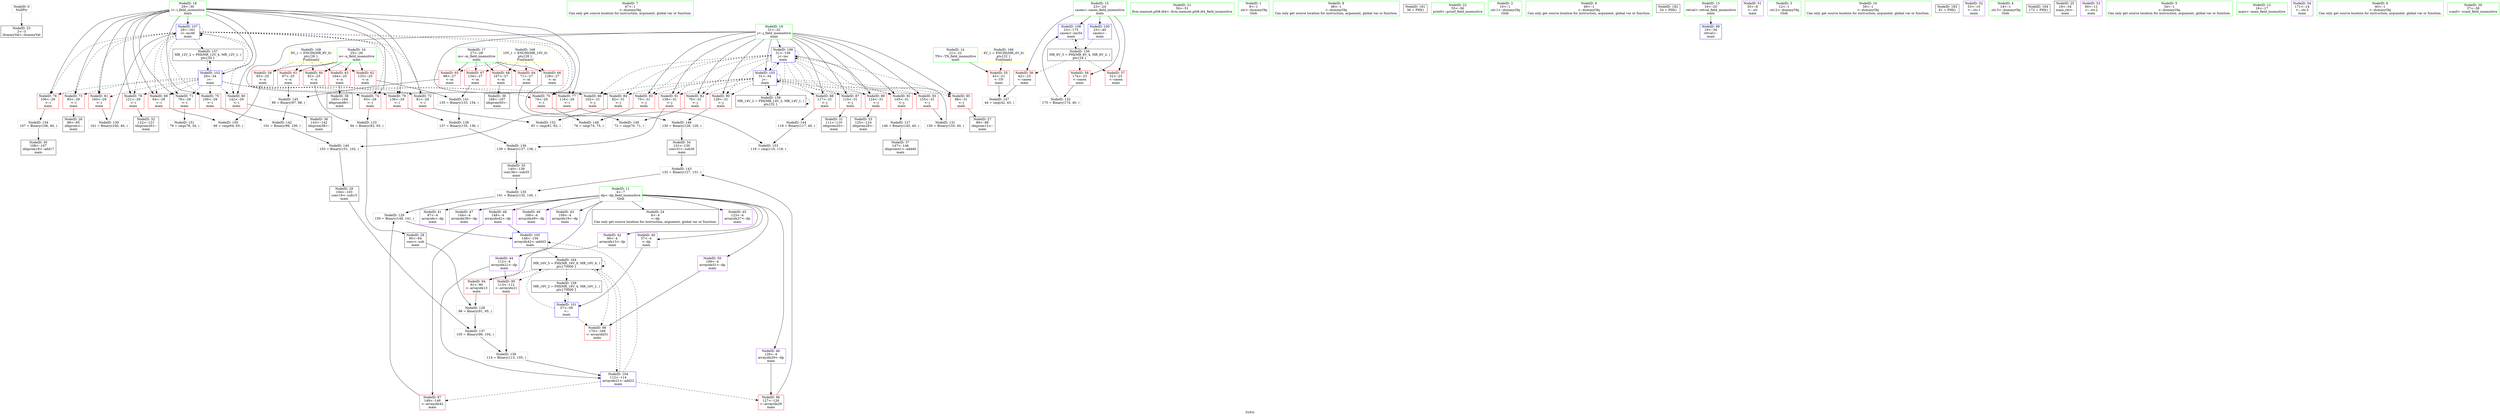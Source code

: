 digraph "SVFG" {
	label="SVFG";

	Node0x5611c50bfa20 [shape=record,color=grey,label="{NodeID: 0\nNullPtr}"];
	Node0x5611c50bfa20 -> Node0x5611c50d4f10[style=solid];
	Node0x5611c50d9600 [shape=record,color=red,label="{NodeID: 90\n129\<--31\n\<--j\nmain\n}"];
	Node0x5611c50d9600 -> Node0x5611c50ddfa0[style=solid];
	Node0x5611c50d4240 [shape=record,color=green,label="{NodeID: 7\n47\<--1\n\<--dummyObj\nCan only get source location for instruction, argument, global var or function.}"];
	Node0x5611c50d6490 [shape=record,color=red,label="{NodeID: 97\n149\<--148\n\<--arrayidx42\nmain\n}"];
	Node0x5611c50d6490 -> Node0x5611c50dc620[style=solid];
	Node0x5611c50bef40 [shape=record,color=green,label="{NodeID: 14\n21\<--22\nTN\<--TN_field_insensitive\nmain\n}"];
	Node0x5611c50bef40 -> Node0x5611c50d7990[style=solid];
	Node0x5611c50d6a40 [shape=record,color=blue,label="{NodeID: 104\n112\<--114\narrayidx21\<--add22\nmain\n}"];
	Node0x5611c50d6a40 -> Node0x5611c50d63c0[style=dashed];
	Node0x5611c50d6a40 -> Node0x5611c50d6490[style=dashed];
	Node0x5611c50d6a40 -> Node0x5611c50d6b10[style=dashed];
	Node0x5611c50d6a40 -> Node0x5611c50e75a0[style=dashed];
	Node0x5611c50d4d10 [shape=record,color=green,label="{NodeID: 21\n50\<--51\nllvm.memset.p0i8.i64\<--llvm.memset.p0i8.i64_field_insensitive\n}"];
	Node0x5611c50d5380 [shape=record,color=black,label="{NodeID: 28\n95\<--94\nconv\<--sub\nmain\n}"];
	Node0x5611c50d5380 -> Node0x5611c50dc4a0[style=solid];
	Node0x5611c50d5930 [shape=record,color=black,label="{NodeID: 35\n140\<--139\nconv36\<--sub35\nmain\n}"];
	Node0x5611c50d5930 -> Node0x5611c50dcf20[style=solid];
	Node0x5611c50d5ee0 [shape=record,color=purple,label="{NodeID: 42\n90\<--4\narrayidx13\<--dp\nmain\n}"];
	Node0x5611c50d5ee0 -> Node0x5611c50d9940[style=solid];
	Node0x5611c50dcaa0 [shape=record,color=grey,label="{NodeID: 132\n175 = Binary(174, 40, )\n}"];
	Node0x5611c50dcaa0 -> Node0x5611c50d6d80[style=solid];
	Node0x5611c50d74b0 [shape=record,color=purple,label="{NodeID: 49\n166\<--4\narrayidx49\<--dp\nmain\n}"];
	Node0x5611c50dd520 [shape=record,color=grey,label="{NodeID: 139\n114 = Binary(113, 105, )\n}"];
	Node0x5611c50dd520 -> Node0x5611c50d6a40[style=solid];
	Node0x5611c50d7a60 [shape=record,color=red,label="{NodeID: 56\n42\<--23\n\<--casen\nmain\n}"];
	Node0x5611c50d7a60 -> Node0x5611c50de120[style=solid];
	Node0x5611c50ddfa0 [shape=record,color=grey,label="{NodeID: 146\n130 = Binary(128, 129, )\n}"];
	Node0x5611c50ddfa0 -> Node0x5611c50d5860[style=solid];
	Node0x5611c50d8010 [shape=record,color=red,label="{NodeID: 63\n164\<--25\n\<--n\nmain\n}"];
	Node0x5611c50d8010 -> Node0x5611c50d5ba0[style=solid];
	Node0x5611c50dea20 [shape=record,color=grey,label="{NodeID: 153\n119 = cmp(116, 118, )\n}"];
	Node0x5611c50d85c0 [shape=record,color=red,label="{NodeID: 70\n74\<--29\n\<--i\nmain\n}"];
	Node0x5611c50d85c0 -> Node0x5611c50de2a0[style=solid];
	Node0x5611c50d8b70 [shape=record,color=red,label="{NodeID: 77\n116\<--29\n\<--i\nmain\n}"];
	Node0x5611c50d8b70 -> Node0x5611c50dea20[style=solid];
	Node0x5611c50d9120 [shape=record,color=red,label="{NodeID: 84\n82\<--31\n\<--j\nmain\n}"];
	Node0x5611c50d9120 -> Node0x5611c50de8a0[style=solid];
	Node0x5611c50be910 [shape=record,color=green,label="{NodeID: 1\n8\<--1\n.str\<--dummyObj\nGlob }"];
	Node0x5611c50d96d0 [shape=record,color=red,label="{NodeID: 91\n138\<--31\n\<--j\nmain\n}"];
	Node0x5611c50d96d0 -> Node0x5611c50dd0a0[style=solid];
	Node0x5611c50d42d0 [shape=record,color=green,label="{NodeID: 8\n48\<--1\n\<--dummyObj\nCan only get source location for instruction, argument, global var or function.}"];
	Node0x5611c50efea0 [shape=record,color=black,label="{NodeID: 181\n36 = PHI()\n}"];
	Node0x5611c50d6560 [shape=record,color=red,label="{NodeID: 98\n170\<--169\n\<--arrayidx51\nmain\n}"];
	Node0x5611c50bf010 [shape=record,color=green,label="{NodeID: 15\n23\<--24\ncasen\<--casen_field_insensitive\nmain\n}"];
	Node0x5611c50bf010 -> Node0x5611c50d7a60[style=solid];
	Node0x5611c50bf010 -> Node0x5611c50d7b30[style=solid];
	Node0x5611c50bf010 -> Node0x5611c50d7c00[style=solid];
	Node0x5611c50bf010 -> Node0x5611c50d6700[style=solid];
	Node0x5611c50bf010 -> Node0x5611c50d6d80[style=solid];
	Node0x5611c50d6b10 [shape=record,color=blue,label="{NodeID: 105\n148\<--150\narrayidx42\<--add43\nmain\n}"];
	Node0x5611c50d6b10 -> Node0x5611c50e75a0[style=dashed];
	Node0x5611c50d4e10 [shape=record,color=green,label="{NodeID: 22\n55\<--56\nprintf\<--printf_field_insensitive\n}"];
	Node0x5611c50d5450 [shape=record,color=black,label="{NodeID: 29\n104\<--103\nconv16\<--sub15\nmain\n}"];
	Node0x5611c50d5450 -> Node0x5611c50dd220[style=solid];
	Node0x5611c50d5a00 [shape=record,color=black,label="{NodeID: 36\n143\<--142\nidxprom38\<--\nmain\n}"];
	Node0x5611c50d5fb0 [shape=record,color=purple,label="{NodeID: 43\n109\<--4\narrayidx19\<--dp\nmain\n}"];
	Node0x5611c50dcc20 [shape=record,color=grey,label="{NodeID: 133\n94 = Binary(92, 93, )\n}"];
	Node0x5611c50dcc20 -> Node0x5611c50d5380[style=solid];
	Node0x5611c50d7580 [shape=record,color=purple,label="{NodeID: 50\n169\<--4\narrayidx51\<--dp\nmain\n}"];
	Node0x5611c50d7580 -> Node0x5611c50d6560[style=solid];
	Node0x5611c50dd6a0 [shape=record,color=grey,label="{NodeID: 140\n103 = Binary(101, 102, )\n}"];
	Node0x5611c50dd6a0 -> Node0x5611c50d5450[style=solid];
	Node0x5611c50d7b30 [shape=record,color=red,label="{NodeID: 57\n52\<--23\n\<--casen\nmain\n}"];
	Node0x5611c50de120 [shape=record,color=grey,label="{NodeID: 147\n44 = cmp(42, 43, )\n}"];
	Node0x5611c50d80e0 [shape=record,color=red,label="{NodeID: 64\n71\<--27\n\<--m\nmain\n}"];
	Node0x5611c50d80e0 -> Node0x5611c50de420[style=solid];
	Node0x5611c50d8690 [shape=record,color=red,label="{NodeID: 71\n78\<--29\n\<--i\nmain\n}"];
	Node0x5611c50d8690 -> Node0x5611c50de720[style=solid];
	Node0x5611c50d8c40 [shape=record,color=red,label="{NodeID: 78\n121\<--29\n\<--i\nmain\n}"];
	Node0x5611c50d8c40 -> Node0x5611c50d56c0[style=solid];
	Node0x5611c50e8780 [shape=record,color=yellow,style=double,label="{NodeID: 168\n8V_1 = ENCHI(MR_8V_0)\npts\{26 \}\nFun[main]}"];
	Node0x5611c50e8780 -> Node0x5611c50d7cd0[style=dashed];
	Node0x5611c50e8780 -> Node0x5611c50d7da0[style=dashed];
	Node0x5611c50e8780 -> Node0x5611c50d7e70[style=dashed];
	Node0x5611c50e8780 -> Node0x5611c50d7f40[style=dashed];
	Node0x5611c50e8780 -> Node0x5611c50d8010[style=dashed];
	Node0x5611c50d91f0 [shape=record,color=red,label="{NodeID: 85\n88\<--31\n\<--j\nmain\n}"];
	Node0x5611c50d91f0 -> Node0x5611c50d52b0[style=solid];
	Node0x5611c50bffd0 [shape=record,color=green,label="{NodeID: 2\n10\<--1\n.str.1\<--dummyObj\nGlob }"];
	Node0x5611c50d97a0 [shape=record,color=red,label="{NodeID: 92\n145\<--31\n\<--j\nmain\n}"];
	Node0x5611c50d97a0 -> Node0x5611c50dc320[style=solid];
	Node0x5611c50d4580 [shape=record,color=green,label="{NodeID: 9\n49\<--1\n\<--dummyObj\nCan only get source location for instruction, argument, global var or function.}"];
	Node0x5611c50effa0 [shape=record,color=black,label="{NodeID: 182\n54 = PHI()\n}"];
	Node0x5611c50d6630 [shape=record,color=blue,label="{NodeID: 99\n19\<--34\nretval\<--\nmain\n}"];
	Node0x5611c50bf0e0 [shape=record,color=green,label="{NodeID: 16\n25\<--26\nn\<--n_field_insensitive\nmain\n}"];
	Node0x5611c50bf0e0 -> Node0x5611c50d7cd0[style=solid];
	Node0x5611c50bf0e0 -> Node0x5611c50d7da0[style=solid];
	Node0x5611c50bf0e0 -> Node0x5611c50d7e70[style=solid];
	Node0x5611c50bf0e0 -> Node0x5611c50d7f40[style=solid];
	Node0x5611c50bf0e0 -> Node0x5611c50d8010[style=solid];
	Node0x5611c50d6be0 [shape=record,color=blue,label="{NodeID: 106\n31\<--156\nj\<--inc\nmain\n}"];
	Node0x5611c50d6be0 -> Node0x5611c50d8f80[style=dashed];
	Node0x5611c50d6be0 -> Node0x5611c50d9050[style=dashed];
	Node0x5611c50d6be0 -> Node0x5611c50d9120[style=dashed];
	Node0x5611c50d6be0 -> Node0x5611c50d91f0[style=dashed];
	Node0x5611c50d6be0 -> Node0x5611c50d92c0[style=dashed];
	Node0x5611c50d6be0 -> Node0x5611c50d9390[style=dashed];
	Node0x5611c50d6be0 -> Node0x5611c50d9460[style=dashed];
	Node0x5611c50d6be0 -> Node0x5611c50d9530[style=dashed];
	Node0x5611c50d6be0 -> Node0x5611c50d9600[style=dashed];
	Node0x5611c50d6be0 -> Node0x5611c50d96d0[style=dashed];
	Node0x5611c50d6be0 -> Node0x5611c50d97a0[style=dashed];
	Node0x5611c50d6be0 -> Node0x5611c50d9870[style=dashed];
	Node0x5611c50d6be0 -> Node0x5611c50d6970[style=dashed];
	Node0x5611c50d6be0 -> Node0x5611c50d6be0[style=dashed];
	Node0x5611c50d6be0 -> Node0x5611c50e57a0[style=dashed];
	Node0x5611c50d4f10 [shape=record,color=black,label="{NodeID: 23\n2\<--3\ndummyVal\<--dummyVal\n}"];
	Node0x5611c50d5520 [shape=record,color=black,label="{NodeID: 30\n108\<--107\nidxprom18\<--add17\nmain\n}"];
	Node0x5611c50d5ad0 [shape=record,color=black,label="{NodeID: 37\n147\<--146\nidxprom41\<--add40\nmain\n}"];
	Node0x5611c50dc320 [shape=record,color=grey,label="{NodeID: 127\n146 = Binary(145, 40, )\n}"];
	Node0x5611c50dc320 -> Node0x5611c50d5ad0[style=solid];
	Node0x5611c50d6080 [shape=record,color=purple,label="{NodeID: 44\n112\<--4\narrayidx21\<--dp\nmain\n}"];
	Node0x5611c50d6080 -> Node0x5611c50d9a10[style=solid];
	Node0x5611c50d6080 -> Node0x5611c50d6a40[style=solid];
	Node0x5611c50dcda0 [shape=record,color=grey,label="{NodeID: 134\n107 = Binary(106, 40, )\n}"];
	Node0x5611c50dcda0 -> Node0x5611c50d5520[style=solid];
	Node0x5611c50d7650 [shape=record,color=purple,label="{NodeID: 51\n35\<--8\n\<--.str\nmain\n}"];
	Node0x5611c50dd820 [shape=record,color=grey,label="{NodeID: 141\n135 = Binary(133, 134, )\n}"];
	Node0x5611c50dd820 -> Node0x5611c50dd3a0[style=solid];
	Node0x5611c50d7c00 [shape=record,color=red,label="{NodeID: 58\n174\<--23\n\<--casen\nmain\n}"];
	Node0x5611c50d7c00 -> Node0x5611c50dcaa0[style=solid];
	Node0x5611c50de2a0 [shape=record,color=grey,label="{NodeID: 148\n76 = cmp(74, 75, )\n}"];
	Node0x5611c50d81b0 [shape=record,color=red,label="{NodeID: 65\n98\<--27\n\<--m\nmain\n}"];
	Node0x5611c50d81b0 -> Node0x5611c50dde20[style=solid];
	Node0x5611c50d8760 [shape=record,color=red,label="{NodeID: 72\n81\<--29\n\<--i\nmain\n}"];
	Node0x5611c50d8760 -> Node0x5611c50de8a0[style=solid];
	Node0x5611c50d8d10 [shape=record,color=red,label="{NodeID: 79\n136\<--29\n\<--i\nmain\n}"];
	Node0x5611c50d8d10 -> Node0x5611c50dd3a0[style=solid];
	Node0x5611c50e8860 [shape=record,color=yellow,style=double,label="{NodeID: 169\n10V_1 = ENCHI(MR_10V_0)\npts\{28 \}\nFun[main]}"];
	Node0x5611c50e8860 -> Node0x5611c50d80e0[style=dashed];
	Node0x5611c50e8860 -> Node0x5611c50d81b0[style=dashed];
	Node0x5611c50e8860 -> Node0x5611c50d8280[style=dashed];
	Node0x5611c50e8860 -> Node0x5611c50d8350[style=dashed];
	Node0x5611c50e8860 -> Node0x5611c50d8420[style=dashed];
	Node0x5611c50d92c0 [shape=record,color=red,label="{NodeID: 86\n102\<--31\n\<--j\nmain\n}"];
	Node0x5611c50d92c0 -> Node0x5611c50dd6a0[style=solid];
	Node0x5611c50be790 [shape=record,color=green,label="{NodeID: 3\n12\<--1\n.str.2\<--dummyObj\nGlob }"];
	Node0x5611c50d9870 [shape=record,color=red,label="{NodeID: 93\n155\<--31\n\<--j\nmain\n}"];
	Node0x5611c50d9870 -> Node0x5611c50dc920[style=solid];
	Node0x5611c50d4650 [shape=record,color=green,label="{NodeID: 10\n59\<--1\n\<--dummyObj\nCan only get source location for instruction, argument, global var or function.}"];
	Node0x5611c50f00a0 [shape=record,color=black,label="{NodeID: 183\n61 = PHI()\n}"];
	Node0x5611c50d6700 [shape=record,color=blue,label="{NodeID: 100\n23\<--40\ncasen\<--\nmain\n}"];
	Node0x5611c50d6700 -> Node0x5611c50e4da0[style=dashed];
	Node0x5611c50bf1b0 [shape=record,color=green,label="{NodeID: 17\n27\<--28\nm\<--m_field_insensitive\nmain\n}"];
	Node0x5611c50bf1b0 -> Node0x5611c50d80e0[style=solid];
	Node0x5611c50bf1b0 -> Node0x5611c50d81b0[style=solid];
	Node0x5611c50bf1b0 -> Node0x5611c50d8280[style=solid];
	Node0x5611c50bf1b0 -> Node0x5611c50d8350[style=solid];
	Node0x5611c50bf1b0 -> Node0x5611c50d8420[style=solid];
	Node0x5611c50d6cb0 [shape=record,color=blue,label="{NodeID: 107\n29\<--161\ni\<--inc46\nmain\n}"];
	Node0x5611c50d6cb0 -> Node0x5611c50d84f0[style=dashed];
	Node0x5611c50d6cb0 -> Node0x5611c50d85c0[style=dashed];
	Node0x5611c50d6cb0 -> Node0x5611c50d8690[style=dashed];
	Node0x5611c50d6cb0 -> Node0x5611c50d8760[style=dashed];
	Node0x5611c50d6cb0 -> Node0x5611c50d8830[style=dashed];
	Node0x5611c50d6cb0 -> Node0x5611c50d8900[style=dashed];
	Node0x5611c50d6cb0 -> Node0x5611c50d89d0[style=dashed];
	Node0x5611c50d6cb0 -> Node0x5611c50d8aa0[style=dashed];
	Node0x5611c50d6cb0 -> Node0x5611c50d8b70[style=dashed];
	Node0x5611c50d6cb0 -> Node0x5611c50d8c40[style=dashed];
	Node0x5611c50d6cb0 -> Node0x5611c50d8d10[style=dashed];
	Node0x5611c50d6cb0 -> Node0x5611c50d8de0[style=dashed];
	Node0x5611c50d6cb0 -> Node0x5611c50d8eb0[style=dashed];
	Node0x5611c50d6cb0 -> Node0x5611c50d6cb0[style=dashed];
	Node0x5611c50d6cb0 -> Node0x5611c50e52a0[style=dashed];
	Node0x5611c50d5010 [shape=record,color=black,label="{NodeID: 24\n6\<--4\n\<--dp\nCan only get source location for instruction, argument, global var or function.}"];
	Node0x5611c50d55f0 [shape=record,color=black,label="{NodeID: 31\n111\<--110\nidxprom20\<--\nmain\n}"];
	Node0x5611c50d5ba0 [shape=record,color=black,label="{NodeID: 38\n165\<--164\nidxprom48\<--\nmain\n}"];
	Node0x5611c50dc4a0 [shape=record,color=grey,label="{NodeID: 128\n96 = Binary(91, 95, )\n}"];
	Node0x5611c50dc4a0 -> Node0x5611c50dd220[style=solid];
	Node0x5611c50d6150 [shape=record,color=purple,label="{NodeID: 45\n123\<--4\narrayidx27\<--dp\nmain\n}"];
	Node0x5611c50dcf20 [shape=record,color=grey,label="{NodeID: 135\n141 = Binary(132, 140, )\n}"];
	Node0x5611c50dcf20 -> Node0x5611c50dc620[style=solid];
	Node0x5611c50d7720 [shape=record,color=purple,label="{NodeID: 52\n53\<--10\n\<--.str.1\nmain\n}"];
	Node0x5611c50dd9a0 [shape=record,color=grey,label="{NodeID: 142\n101 = Binary(99, 100, )\n}"];
	Node0x5611c50dd9a0 -> Node0x5611c50dd6a0[style=solid];
	Node0x5611c50d7cd0 [shape=record,color=red,label="{NodeID: 59\n65\<--25\n\<--n\nmain\n}"];
	Node0x5611c50d7cd0 -> Node0x5611c50de5a0[style=solid];
	Node0x5611c50de420 [shape=record,color=grey,label="{NodeID: 149\n72 = cmp(70, 71, )\n}"];
	Node0x5611c50d8280 [shape=record,color=red,label="{NodeID: 66\n128\<--27\n\<--m\nmain\n}"];
	Node0x5611c50d8280 -> Node0x5611c50ddfa0[style=solid];
	Node0x5611c50e4da0 [shape=record,color=black,label="{NodeID: 156\nMR_6V_3 = PHI(MR_6V_4, MR_6V_2, )\npts\{24 \}\n}"];
	Node0x5611c50e4da0 -> Node0x5611c50d7a60[style=dashed];
	Node0x5611c50e4da0 -> Node0x5611c50d7b30[style=dashed];
	Node0x5611c50e4da0 -> Node0x5611c50d7c00[style=dashed];
	Node0x5611c50e4da0 -> Node0x5611c50d6d80[style=dashed];
	Node0x5611c50d8830 [shape=record,color=red,label="{NodeID: 73\n85\<--29\n\<--i\nmain\n}"];
	Node0x5611c50d8830 -> Node0x5611c50d51e0[style=solid];
	Node0x5611c50d8de0 [shape=record,color=red,label="{NodeID: 80\n142\<--29\n\<--i\nmain\n}"];
	Node0x5611c50d8de0 -> Node0x5611c50d5a00[style=solid];
	Node0x5611c50d9390 [shape=record,color=red,label="{NodeID: 87\n110\<--31\n\<--j\nmain\n}"];
	Node0x5611c50d9390 -> Node0x5611c50d55f0[style=solid];
	Node0x5611c50be820 [shape=record,color=green,label="{NodeID: 4\n14\<--1\n.str.3\<--dummyObj\nGlob }"];
	Node0x5611c50d9940 [shape=record,color=red,label="{NodeID: 94\n91\<--90\n\<--arrayidx13\nmain\n}"];
	Node0x5611c50d9940 -> Node0x5611c50dc4a0[style=solid];
	Node0x5611c50bec70 [shape=record,color=green,label="{NodeID: 11\n4\<--7\ndp\<--dp_field_insensitive\nGlob }"];
	Node0x5611c50bec70 -> Node0x5611c50d5010[style=solid];
	Node0x5611c50bec70 -> Node0x5611c50d5d40[style=solid];
	Node0x5611c50bec70 -> Node0x5611c50d5e10[style=solid];
	Node0x5611c50bec70 -> Node0x5611c50d5ee0[style=solid];
	Node0x5611c50bec70 -> Node0x5611c50d5fb0[style=solid];
	Node0x5611c50bec70 -> Node0x5611c50d6080[style=solid];
	Node0x5611c50bec70 -> Node0x5611c50d6150[style=solid];
	Node0x5611c50bec70 -> Node0x5611c50d6220[style=solid];
	Node0x5611c50bec70 -> Node0x5611c50d62f0[style=solid];
	Node0x5611c50bec70 -> Node0x5611c50d73e0[style=solid];
	Node0x5611c50bec70 -> Node0x5611c50d74b0[style=solid];
	Node0x5611c50bec70 -> Node0x5611c50d7580[style=solid];
	Node0x5611c50f01a0 [shape=record,color=black,label="{NodeID: 184\n172 = PHI()\n}"];
	Node0x5611c50d67d0 [shape=record,color=blue,label="{NodeID: 101\n57\<--59\n\<--\nmain\n}"];
	Node0x5611c50d67d0 -> Node0x5611c50d6560[style=dashed];
	Node0x5611c50d67d0 -> Node0x5611c50e5ca0[style=dashed];
	Node0x5611c50d67d0 -> Node0x5611c50e75a0[style=dashed];
	Node0x5611c50d4b60 [shape=record,color=green,label="{NodeID: 18\n29\<--30\ni\<--i_field_insensitive\nmain\n}"];
	Node0x5611c50d4b60 -> Node0x5611c50d84f0[style=solid];
	Node0x5611c50d4b60 -> Node0x5611c50d85c0[style=solid];
	Node0x5611c50d4b60 -> Node0x5611c50d8690[style=solid];
	Node0x5611c50d4b60 -> Node0x5611c50d8760[style=solid];
	Node0x5611c50d4b60 -> Node0x5611c50d8830[style=solid];
	Node0x5611c50d4b60 -> Node0x5611c50d8900[style=solid];
	Node0x5611c50d4b60 -> Node0x5611c50d89d0[style=solid];
	Node0x5611c50d4b60 -> Node0x5611c50d8aa0[style=solid];
	Node0x5611c50d4b60 -> Node0x5611c50d8b70[style=solid];
	Node0x5611c50d4b60 -> Node0x5611c50d8c40[style=solid];
	Node0x5611c50d4b60 -> Node0x5611c50d8d10[style=solid];
	Node0x5611c50d4b60 -> Node0x5611c50d8de0[style=solid];
	Node0x5611c50d4b60 -> Node0x5611c50d8eb0[style=solid];
	Node0x5611c50d4b60 -> Node0x5611c50d68a0[style=solid];
	Node0x5611c50d4b60 -> Node0x5611c50d6cb0[style=solid];
	Node0x5611c50d6d80 [shape=record,color=blue,label="{NodeID: 108\n23\<--175\ncasen\<--inc54\nmain\n}"];
	Node0x5611c50d6d80 -> Node0x5611c50e4da0[style=dashed];
	Node0x5611c50d5110 [shape=record,color=black,label="{NodeID: 25\n18\<--34\nmain_ret\<--\nmain\n}"];
	Node0x5611c50d56c0 [shape=record,color=black,label="{NodeID: 32\n122\<--121\nidxprom26\<--\nmain\n}"];
	Node0x5611c50d5c70 [shape=record,color=black,label="{NodeID: 39\n168\<--167\nidxprom50\<--\nmain\n}"];
	Node0x5611c50dc620 [shape=record,color=grey,label="{NodeID: 129\n150 = Binary(149, 141, )\n}"];
	Node0x5611c50dc620 -> Node0x5611c50d6b10[style=solid];
	Node0x5611c50d6220 [shape=record,color=purple,label="{NodeID: 46\n126\<--4\narrayidx29\<--dp\nmain\n}"];
	Node0x5611c50d6220 -> Node0x5611c50d63c0[style=solid];
	Node0x5611c50dd0a0 [shape=record,color=grey,label="{NodeID: 136\n139 = Binary(137, 138, )\n}"];
	Node0x5611c50dd0a0 -> Node0x5611c50d5930[style=solid];
	Node0x5611c50d77f0 [shape=record,color=purple,label="{NodeID: 53\n60\<--12\n\<--.str.2\nmain\n}"];
	Node0x5611c50ddb20 [shape=record,color=grey,label="{NodeID: 143\n132 = Binary(127, 131, )\n}"];
	Node0x5611c50ddb20 -> Node0x5611c50dcf20[style=solid];
	Node0x5611c50d7da0 [shape=record,color=red,label="{NodeID: 60\n92\<--25\n\<--n\nmain\n}"];
	Node0x5611c50d7da0 -> Node0x5611c50dcc20[style=solid];
	Node0x5611c50de5a0 [shape=record,color=grey,label="{NodeID: 150\n66 = cmp(64, 65, )\n}"];
	Node0x5611c50d8350 [shape=record,color=red,label="{NodeID: 67\n134\<--27\n\<--m\nmain\n}"];
	Node0x5611c50d8350 -> Node0x5611c50dd820[style=solid];
	Node0x5611c50e52a0 [shape=record,color=black,label="{NodeID: 157\nMR_12V_2 = PHI(MR_12V_4, MR_12V_1, )\npts\{30 \}\n}"];
	Node0x5611c50e52a0 -> Node0x5611c50d68a0[style=dashed];
	Node0x5611c50d8900 [shape=record,color=red,label="{NodeID: 74\n93\<--29\n\<--i\nmain\n}"];
	Node0x5611c50d8900 -> Node0x5611c50dcc20[style=solid];
	Node0x5611c50e75a0 [shape=record,color=black,label="{NodeID: 164\nMR_16V_5 = PHI(MR_16V_9, MR_16V_4, )\npts\{70000 \}\n}"];
	Node0x5611c50e75a0 -> Node0x5611c50d9940[style=dashed];
	Node0x5611c50e75a0 -> Node0x5611c50d9a10[style=dashed];
	Node0x5611c50e75a0 -> Node0x5611c50d6560[style=dashed];
	Node0x5611c50e75a0 -> Node0x5611c50d6a40[style=dashed];
	Node0x5611c50e75a0 -> Node0x5611c50e5ca0[style=dashed];
	Node0x5611c50e75a0 -> Node0x5611c50e75a0[style=dashed];
	Node0x5611c50d8eb0 [shape=record,color=red,label="{NodeID: 81\n160\<--29\n\<--i\nmain\n}"];
	Node0x5611c50d8eb0 -> Node0x5611c50dc7a0[style=solid];
	Node0x5611c50d9460 [shape=record,color=red,label="{NodeID: 88\n117\<--31\n\<--j\nmain\n}"];
	Node0x5611c50d9460 -> Node0x5611c50ddca0[style=solid];
	Node0x5611c50bea90 [shape=record,color=green,label="{NodeID: 5\n34\<--1\n\<--dummyObj\nCan only get source location for instruction, argument, global var or function.}"];
	Node0x5611c50d9a10 [shape=record,color=red,label="{NodeID: 95\n113\<--112\n\<--arrayidx21\nmain\n}"];
	Node0x5611c50d9a10 -> Node0x5611c50dd520[style=solid];
	Node0x5611c50bed70 [shape=record,color=green,label="{NodeID: 12\n16\<--17\nmain\<--main_field_insensitive\n}"];
	Node0x5611c50d68a0 [shape=record,color=blue,label="{NodeID: 102\n29\<--34\ni\<--\nmain\n}"];
	Node0x5611c50d68a0 -> Node0x5611c50d84f0[style=dashed];
	Node0x5611c50d68a0 -> Node0x5611c50d85c0[style=dashed];
	Node0x5611c50d68a0 -> Node0x5611c50d8690[style=dashed];
	Node0x5611c50d68a0 -> Node0x5611c50d8760[style=dashed];
	Node0x5611c50d68a0 -> Node0x5611c50d8830[style=dashed];
	Node0x5611c50d68a0 -> Node0x5611c50d8900[style=dashed];
	Node0x5611c50d68a0 -> Node0x5611c50d89d0[style=dashed];
	Node0x5611c50d68a0 -> Node0x5611c50d8aa0[style=dashed];
	Node0x5611c50d68a0 -> Node0x5611c50d8b70[style=dashed];
	Node0x5611c50d68a0 -> Node0x5611c50d8c40[style=dashed];
	Node0x5611c50d68a0 -> Node0x5611c50d8d10[style=dashed];
	Node0x5611c50d68a0 -> Node0x5611c50d8de0[style=dashed];
	Node0x5611c50d68a0 -> Node0x5611c50d8eb0[style=dashed];
	Node0x5611c50d68a0 -> Node0x5611c50d6cb0[style=dashed];
	Node0x5611c50d68a0 -> Node0x5611c50e52a0[style=dashed];
	Node0x5611c50d4bf0 [shape=record,color=green,label="{NodeID: 19\n31\<--32\nj\<--j_field_insensitive\nmain\n}"];
	Node0x5611c50d4bf0 -> Node0x5611c50d8f80[style=solid];
	Node0x5611c50d4bf0 -> Node0x5611c50d9050[style=solid];
	Node0x5611c50d4bf0 -> Node0x5611c50d9120[style=solid];
	Node0x5611c50d4bf0 -> Node0x5611c50d91f0[style=solid];
	Node0x5611c50d4bf0 -> Node0x5611c50d92c0[style=solid];
	Node0x5611c50d4bf0 -> Node0x5611c50d9390[style=solid];
	Node0x5611c50d4bf0 -> Node0x5611c50d9460[style=solid];
	Node0x5611c50d4bf0 -> Node0x5611c50d9530[style=solid];
	Node0x5611c50d4bf0 -> Node0x5611c50d9600[style=solid];
	Node0x5611c50d4bf0 -> Node0x5611c50d96d0[style=solid];
	Node0x5611c50d4bf0 -> Node0x5611c50d97a0[style=solid];
	Node0x5611c50d4bf0 -> Node0x5611c50d9870[style=solid];
	Node0x5611c50d4bf0 -> Node0x5611c50d6970[style=solid];
	Node0x5611c50d4bf0 -> Node0x5611c50d6be0[style=solid];
	Node0x5611c50d51e0 [shape=record,color=black,label="{NodeID: 26\n86\<--85\nidxprom\<--\nmain\n}"];
	Node0x5611c50d5790 [shape=record,color=black,label="{NodeID: 33\n125\<--124\nidxprom28\<--\nmain\n}"];
	Node0x5611c50d5d40 [shape=record,color=purple,label="{NodeID: 40\n57\<--4\n\<--dp\nmain\n}"];
	Node0x5611c50d5d40 -> Node0x5611c50d67d0[style=solid];
	Node0x5611c50dc7a0 [shape=record,color=grey,label="{NodeID: 130\n161 = Binary(160, 40, )\n}"];
	Node0x5611c50dc7a0 -> Node0x5611c50d6cb0[style=solid];
	Node0x5611c50d62f0 [shape=record,color=purple,label="{NodeID: 47\n144\<--4\narrayidx39\<--dp\nmain\n}"];
	Node0x5611c50dd220 [shape=record,color=grey,label="{NodeID: 137\n105 = Binary(96, 104, )\n}"];
	Node0x5611c50dd220 -> Node0x5611c50dd520[style=solid];
	Node0x5611c50d78c0 [shape=record,color=purple,label="{NodeID: 54\n171\<--14\n\<--.str.3\nmain\n}"];
	Node0x5611c50ddca0 [shape=record,color=grey,label="{NodeID: 144\n118 = Binary(117, 40, )\n}"];
	Node0x5611c50ddca0 -> Node0x5611c50dea20[style=solid];
	Node0x5611c50d7e70 [shape=record,color=red,label="{NodeID: 61\n97\<--25\n\<--n\nmain\n}"];
	Node0x5611c50d7e70 -> Node0x5611c50dde20[style=solid];
	Node0x5611c50de720 [shape=record,color=grey,label="{NodeID: 151\n79 = cmp(78, 34, )\n}"];
	Node0x5611c50d8420 [shape=record,color=red,label="{NodeID: 68\n167\<--27\n\<--m\nmain\n}"];
	Node0x5611c50d8420 -> Node0x5611c50d5c70[style=solid];
	Node0x5611c50e57a0 [shape=record,color=black,label="{NodeID: 158\nMR_14V_2 = PHI(MR_14V_3, MR_14V_1, )\npts\{32 \}\n}"];
	Node0x5611c50e57a0 -> Node0x5611c50d6970[style=dashed];
	Node0x5611c50e57a0 -> Node0x5611c50e57a0[style=dashed];
	Node0x5611c50d89d0 [shape=record,color=red,label="{NodeID: 75\n100\<--29\n\<--i\nmain\n}"];
	Node0x5611c50d89d0 -> Node0x5611c50dd9a0[style=solid];
	Node0x5611c50d8f80 [shape=record,color=red,label="{NodeID: 82\n70\<--31\n\<--j\nmain\n}"];
	Node0x5611c50d8f80 -> Node0x5611c50de420[style=solid];
	Node0x5611c50d9530 [shape=record,color=red,label="{NodeID: 89\n124\<--31\n\<--j\nmain\n}"];
	Node0x5611c50d9530 -> Node0x5611c50d5790[style=solid];
	Node0x5611c50beb20 [shape=record,color=green,label="{NodeID: 6\n40\<--1\n\<--dummyObj\nCan only get source location for instruction, argument, global var or function.}"];
	Node0x5611c50d63c0 [shape=record,color=red,label="{NodeID: 96\n127\<--126\n\<--arrayidx29\nmain\n}"];
	Node0x5611c50d63c0 -> Node0x5611c50ddb20[style=solid];
	Node0x5611c50bee70 [shape=record,color=green,label="{NodeID: 13\n19\<--20\nretval\<--retval_field_insensitive\nmain\n}"];
	Node0x5611c50bee70 -> Node0x5611c50d6630[style=solid];
	Node0x5611c50d6970 [shape=record,color=blue,label="{NodeID: 103\n31\<--34\nj\<--\nmain\n}"];
	Node0x5611c50d6970 -> Node0x5611c50d8f80[style=dashed];
	Node0x5611c50d6970 -> Node0x5611c50d9050[style=dashed];
	Node0x5611c50d6970 -> Node0x5611c50d9120[style=dashed];
	Node0x5611c50d6970 -> Node0x5611c50d91f0[style=dashed];
	Node0x5611c50d6970 -> Node0x5611c50d92c0[style=dashed];
	Node0x5611c50d6970 -> Node0x5611c50d9390[style=dashed];
	Node0x5611c50d6970 -> Node0x5611c50d9460[style=dashed];
	Node0x5611c50d6970 -> Node0x5611c50d9530[style=dashed];
	Node0x5611c50d6970 -> Node0x5611c50d9600[style=dashed];
	Node0x5611c50d6970 -> Node0x5611c50d96d0[style=dashed];
	Node0x5611c50d6970 -> Node0x5611c50d97a0[style=dashed];
	Node0x5611c50d6970 -> Node0x5611c50d9870[style=dashed];
	Node0x5611c50d6970 -> Node0x5611c50d6970[style=dashed];
	Node0x5611c50d6970 -> Node0x5611c50d6be0[style=dashed];
	Node0x5611c50d6970 -> Node0x5611c50e57a0[style=dashed];
	Node0x5611c50d4c80 [shape=record,color=green,label="{NodeID: 20\n37\<--38\nscanf\<--scanf_field_insensitive\n}"];
	Node0x5611c50d52b0 [shape=record,color=black,label="{NodeID: 27\n89\<--88\nidxprom12\<--\nmain\n}"];
	Node0x5611c50d5860 [shape=record,color=black,label="{NodeID: 34\n131\<--130\nconv31\<--sub30\nmain\n}"];
	Node0x5611c50d5860 -> Node0x5611c50ddb20[style=solid];
	Node0x5611c50d5e10 [shape=record,color=purple,label="{NodeID: 41\n87\<--4\narrayidx\<--dp\nmain\n}"];
	Node0x5611c50dc920 [shape=record,color=grey,label="{NodeID: 131\n156 = Binary(155, 40, )\n}"];
	Node0x5611c50dc920 -> Node0x5611c50d6be0[style=solid];
	Node0x5611c50d73e0 [shape=record,color=purple,label="{NodeID: 48\n148\<--4\narrayidx42\<--dp\nmain\n}"];
	Node0x5611c50d73e0 -> Node0x5611c50d6490[style=solid];
	Node0x5611c50d73e0 -> Node0x5611c50d6b10[style=solid];
	Node0x5611c50dd3a0 [shape=record,color=grey,label="{NodeID: 138\n137 = Binary(135, 136, )\n}"];
	Node0x5611c50dd3a0 -> Node0x5611c50dd0a0[style=solid];
	Node0x5611c50d7990 [shape=record,color=red,label="{NodeID: 55\n43\<--21\n\<--TN\nmain\n}"];
	Node0x5611c50d7990 -> Node0x5611c50de120[style=solid];
	Node0x5611c50dde20 [shape=record,color=grey,label="{NodeID: 145\n99 = Binary(97, 98, )\n}"];
	Node0x5611c50dde20 -> Node0x5611c50dd9a0[style=solid];
	Node0x5611c50d7f40 [shape=record,color=red,label="{NodeID: 62\n133\<--25\n\<--n\nmain\n}"];
	Node0x5611c50d7f40 -> Node0x5611c50dd820[style=solid];
	Node0x5611c50de8a0 [shape=record,color=grey,label="{NodeID: 152\n83 = cmp(81, 82, )\n}"];
	Node0x5611c50d84f0 [shape=record,color=red,label="{NodeID: 69\n64\<--29\n\<--i\nmain\n}"];
	Node0x5611c50d84f0 -> Node0x5611c50de5a0[style=solid];
	Node0x5611c50e5ca0 [shape=record,color=black,label="{NodeID: 159\nMR_16V_2 = PHI(MR_16V_4, MR_16V_1, )\npts\{70000 \}\n}"];
	Node0x5611c50e5ca0 -> Node0x5611c50d67d0[style=dashed];
	Node0x5611c50d8aa0 [shape=record,color=red,label="{NodeID: 76\n106\<--29\n\<--i\nmain\n}"];
	Node0x5611c50d8aa0 -> Node0x5611c50dcda0[style=solid];
	Node0x5611c50e85c0 [shape=record,color=yellow,style=double,label="{NodeID: 166\n4V_1 = ENCHI(MR_4V_0)\npts\{22 \}\nFun[main]}"];
	Node0x5611c50e85c0 -> Node0x5611c50d7990[style=dashed];
	Node0x5611c50d9050 [shape=record,color=red,label="{NodeID: 83\n75\<--31\n\<--j\nmain\n}"];
	Node0x5611c50d9050 -> Node0x5611c50de2a0[style=solid];
}
